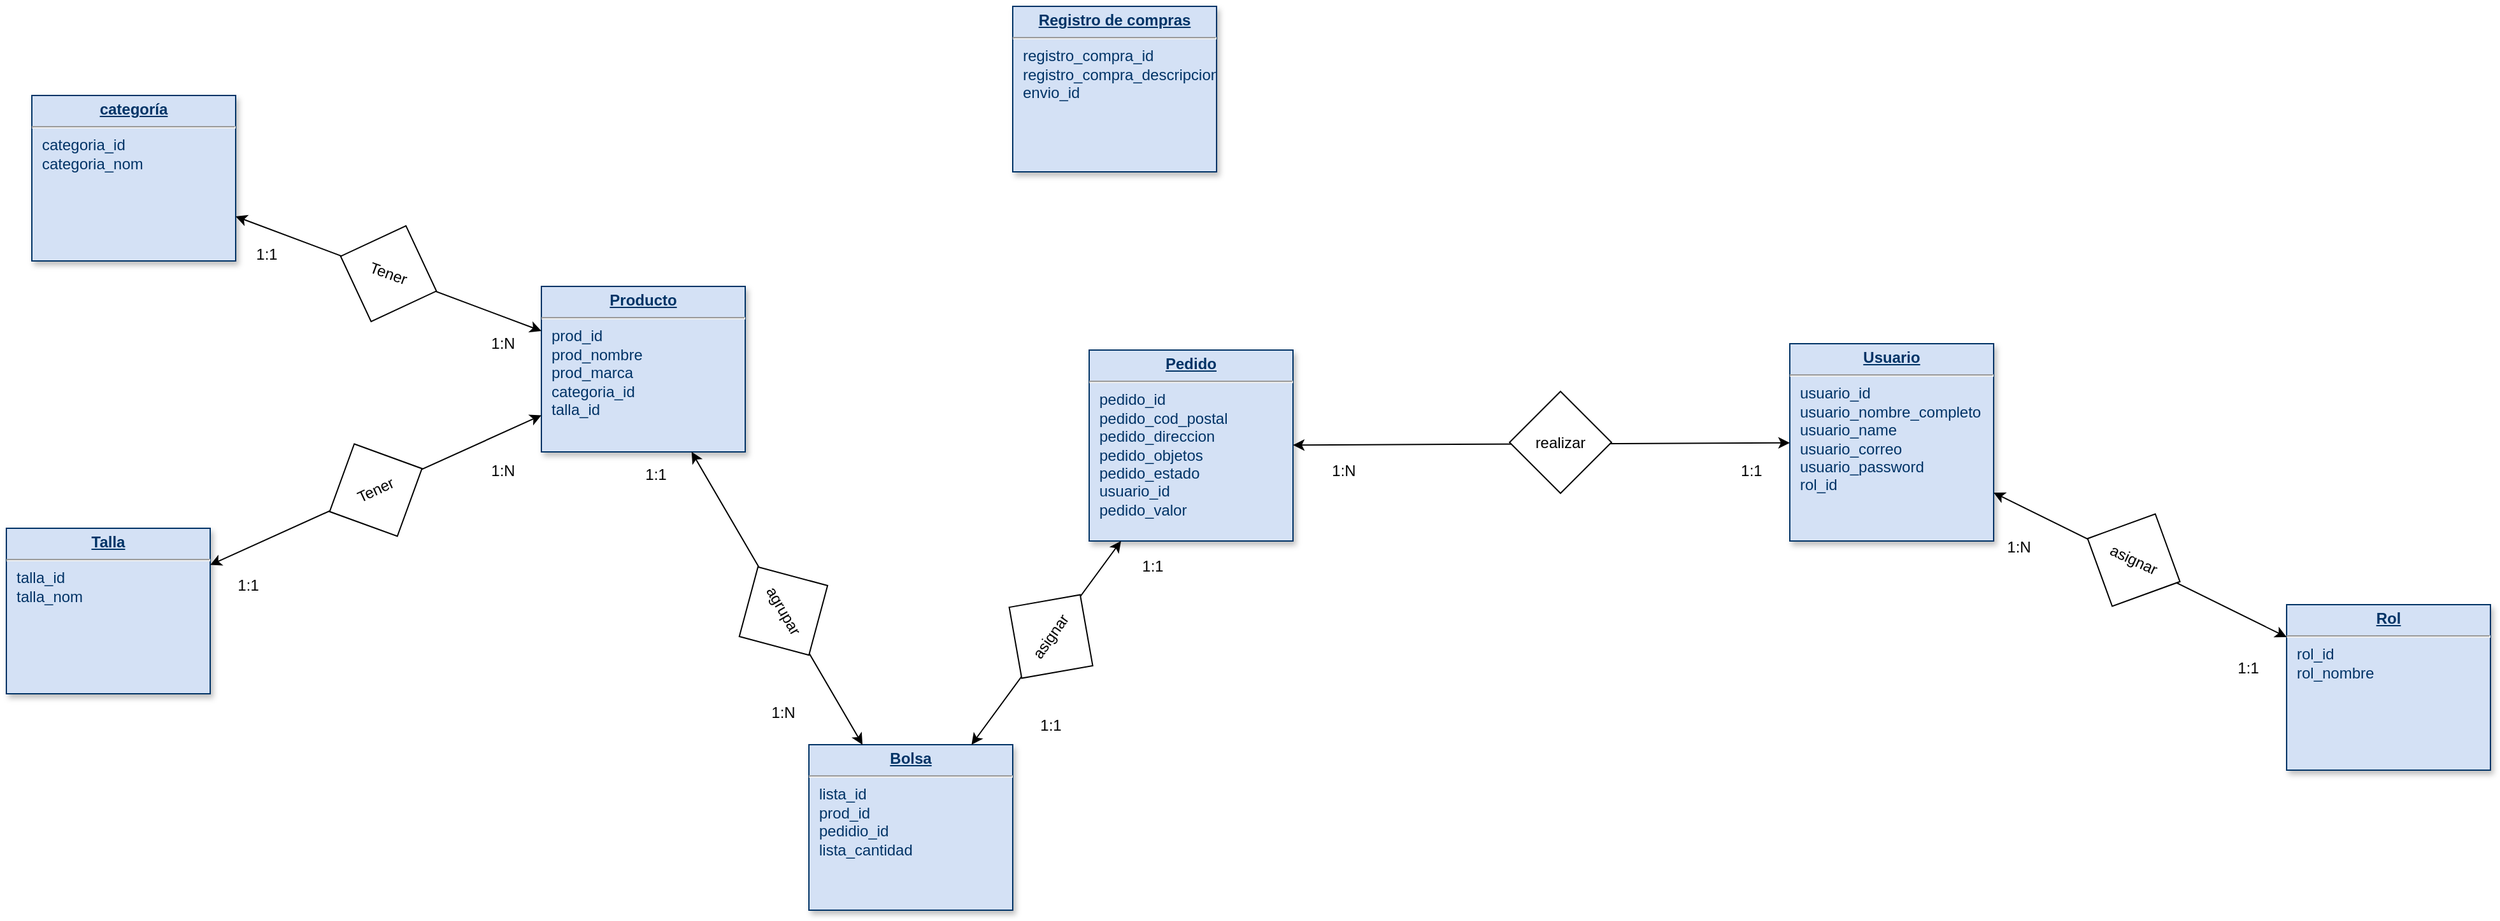 <mxfile version="26.0.16">
  <diagram name="Page-1" id="efa7a0a1-bf9b-a30e-e6df-94a7791c09e9">
    <mxGraphModel dx="4257" dy="1413" grid="1" gridSize="10" guides="1" tooltips="1" connect="1" arrows="1" fold="1" page="1" pageScale="1" pageWidth="826" pageHeight="1169" background="none" math="0" shadow="0">
      <root>
        <mxCell id="0" />
        <mxCell id="1" parent="0" />
        <mxCell id="ykSJxBJexptD3yrWVV40-30" value="&lt;p style=&quot;margin: 0px; margin-top: 4px; text-align: center; text-decoration: underline;&quot;&gt;&lt;b&gt;Producto&lt;/b&gt;&lt;/p&gt;&lt;hr&gt;&lt;p style=&quot;margin: 0px; margin-left: 8px;&quot;&gt;prod_id&lt;/p&gt;&lt;p style=&quot;margin: 0px; margin-left: 8px;&quot;&gt;prod_nombre&lt;/p&gt;&lt;p style=&quot;margin: 0px; margin-left: 8px;&quot;&gt;prod_marca&lt;/p&gt;&lt;p style=&quot;margin: 0px; margin-left: 8px;&quot;&gt;categoria_id&lt;/p&gt;&lt;p style=&quot;margin: 0px; margin-left: 8px;&quot;&gt;talla_id&lt;/p&gt;" style="verticalAlign=top;align=left;overflow=fill;fontSize=12;fontFamily=Helvetica;html=1;strokeColor=#003366;shadow=1;fillColor=#D4E1F5;fontColor=#003366" vertex="1" parent="1">
          <mxGeometry x="-990.0" y="310.0" width="160" height="130" as="geometry" />
        </mxCell>
        <mxCell id="ykSJxBJexptD3yrWVV40-32" value="&lt;p style=&quot;margin: 0px; margin-top: 4px; text-align: center; text-decoration: underline;&quot;&gt;&lt;b&gt;Pedido&lt;/b&gt;&lt;/p&gt;&lt;hr&gt;&lt;p style=&quot;margin: 0px; margin-left: 8px;&quot;&gt;pedido_id&lt;/p&gt;&lt;p style=&quot;margin: 0px; margin-left: 8px;&quot;&gt;pedido_cod_postal&lt;/p&gt;&lt;p style=&quot;margin: 0px; margin-left: 8px;&quot;&gt;pedido_direccion&lt;/p&gt;&lt;p style=&quot;margin: 0px; margin-left: 8px;&quot;&gt;pedido_objetos&lt;/p&gt;&lt;p style=&quot;margin: 0px; margin-left: 8px;&quot;&gt;pedido_estado&lt;/p&gt;&lt;p style=&quot;margin: 0px; margin-left: 8px;&quot;&gt;usuario_id&lt;/p&gt;&lt;p style=&quot;margin: 0px; margin-left: 8px;&quot;&gt;pedido_valor&lt;/p&gt;" style="verticalAlign=top;align=left;overflow=fill;fontSize=12;fontFamily=Helvetica;html=1;strokeColor=#003366;shadow=1;fillColor=#D4E1F5;fontColor=#003366" vertex="1" parent="1">
          <mxGeometry x="-560" y="360" width="160" height="150" as="geometry" />
        </mxCell>
        <mxCell id="ykSJxBJexptD3yrWVV40-33" value="&lt;p style=&quot;margin: 0px; margin-top: 4px; text-align: center; text-decoration: underline;&quot;&gt;&lt;b&gt;Registro de compras&lt;/b&gt;&lt;/p&gt;&lt;hr&gt;&lt;p style=&quot;margin: 0px; margin-left: 8px;&quot;&gt;registro_compra_id&lt;/p&gt;&lt;p style=&quot;margin: 0px; margin-left: 8px;&quot;&gt;&lt;span style=&quot;background-color: transparent; color: light-dark(rgb(0, 51, 102), rgb(161, 205, 249));&quot;&gt;registro_compra&lt;/span&gt;_descripcion&lt;/p&gt;&lt;p style=&quot;margin: 0px; margin-left: 8px;&quot;&gt;envio_id&lt;/p&gt;&lt;p style=&quot;margin: 0px; margin-left: 8px;&quot;&gt;&lt;br&gt;&lt;/p&gt;&lt;p style=&quot;margin: 0px; margin-left: 8px;&quot;&gt;&lt;br&gt;&lt;/p&gt;" style="verticalAlign=top;align=left;overflow=fill;fontSize=12;fontFamily=Helvetica;html=1;strokeColor=#003366;shadow=1;fillColor=#D4E1F5;fontColor=#003366" vertex="1" parent="1">
          <mxGeometry x="-620.0" y="90.0" width="160" height="130" as="geometry" />
        </mxCell>
        <mxCell id="ykSJxBJexptD3yrWVV40-34" value="&lt;p style=&quot;margin: 0px; margin-top: 4px; text-align: center; text-decoration: underline;&quot;&gt;&lt;b&gt;Bolsa&lt;/b&gt;&lt;/p&gt;&lt;hr&gt;&lt;p style=&quot;margin: 0px; margin-left: 8px;&quot;&gt;lista_id&lt;/p&gt;&lt;p style=&quot;margin: 0px; margin-left: 8px;&quot;&gt;prod_id&lt;/p&gt;&lt;p style=&quot;margin: 0px; margin-left: 8px;&quot;&gt;pedidio_id&lt;/p&gt;&lt;p style=&quot;margin: 0px; margin-left: 8px;&quot;&gt;lista_cantidad&lt;/p&gt;" style="verticalAlign=top;align=left;overflow=fill;fontSize=12;fontFamily=Helvetica;html=1;strokeColor=#003366;shadow=1;fillColor=#D4E1F5;fontColor=#003366" vertex="1" parent="1">
          <mxGeometry x="-780.0" y="670.0" width="160" height="130" as="geometry" />
        </mxCell>
        <mxCell id="ykSJxBJexptD3yrWVV40-36" value="&lt;p style=&quot;margin: 0px; margin-top: 4px; text-align: center; text-decoration: underline;&quot;&gt;&lt;b&gt;Usuario&lt;/b&gt;&lt;/p&gt;&lt;hr&gt;&lt;p style=&quot;margin: 0px; margin-left: 8px;&quot;&gt;&lt;span style=&quot;background-color: transparent; color: light-dark(rgb(0, 51, 102), rgb(161, 205, 249));&quot;&gt;usuario_i&lt;/span&gt;d&lt;/p&gt;&lt;p style=&quot;margin: 0px; margin-left: 8px;&quot;&gt;&lt;span style=&quot;background-color: transparent; color: light-dark(rgb(0, 51, 102), rgb(161, 205, 249));&quot;&gt;usuario_&lt;/span&gt;nombre_completo&lt;/p&gt;&lt;p style=&quot;margin: 0px; margin-left: 8px;&quot;&gt;&lt;span style=&quot;background-color: transparent; color: light-dark(rgb(0, 51, 102), rgb(161, 205, 249));&quot;&gt;usuario_name&lt;/span&gt;&lt;/p&gt;&lt;p style=&quot;margin: 0px; margin-left: 8px;&quot;&gt;&lt;span style=&quot;background-color: transparent; color: light-dark(rgb(0, 51, 102), rgb(161, 205, 249));&quot;&gt;usuario_&lt;/span&gt;correo&lt;/p&gt;&lt;p style=&quot;margin: 0px; margin-left: 8px;&quot;&gt;&lt;span style=&quot;background-color: transparent; color: light-dark(rgb(0, 51, 102), rgb(161, 205, 249));&quot;&gt;usuario_&lt;/span&gt;password&lt;/p&gt;&lt;p style=&quot;margin: 0px; margin-left: 8px;&quot;&gt;rol_id&lt;/p&gt;&lt;p style=&quot;margin: 0px; margin-left: 8px;&quot;&gt;&lt;br&gt;&lt;/p&gt;" style="verticalAlign=top;align=left;overflow=fill;fontSize=12;fontFamily=Helvetica;html=1;strokeColor=#003366;shadow=1;fillColor=#D4E1F5;fontColor=#003366" vertex="1" parent="1">
          <mxGeometry x="-10" y="355" width="160" height="155" as="geometry" />
        </mxCell>
        <mxCell id="ykSJxBJexptD3yrWVV40-38" value="&lt;p style=&quot;margin: 0px; margin-top: 4px; text-align: center; text-decoration: underline;&quot;&gt;&lt;b&gt;Rol&lt;/b&gt;&lt;/p&gt;&lt;hr&gt;&lt;p style=&quot;margin: 0px; margin-left: 8px;&quot;&gt;rol_id&lt;/p&gt;&lt;p style=&quot;margin: 0px; margin-left: 8px;&quot;&gt;rol_nombre&lt;/p&gt;" style="verticalAlign=top;align=left;overflow=fill;fontSize=12;fontFamily=Helvetica;html=1;strokeColor=#003366;shadow=1;fillColor=#D4E1F5;fontColor=#003366" vertex="1" parent="1">
          <mxGeometry x="380.0" y="560" width="160" height="130" as="geometry" />
        </mxCell>
        <mxCell id="ykSJxBJexptD3yrWVV40-41" value="&lt;p style=&quot;margin: 0px; margin-top: 4px; text-align: center; text-decoration: underline;&quot;&gt;&lt;b&gt;categoría&lt;/b&gt;&lt;/p&gt;&lt;hr&gt;&lt;p style=&quot;margin: 0px; margin-left: 8px;&quot;&gt;categoria_id&lt;/p&gt;&lt;p style=&quot;margin: 0px; margin-left: 8px;&quot;&gt;categoria_nom&lt;/p&gt;" style="verticalAlign=top;align=left;overflow=fill;fontSize=12;fontFamily=Helvetica;html=1;strokeColor=#003366;shadow=1;fillColor=#D4E1F5;fontColor=#003366" vertex="1" parent="1">
          <mxGeometry x="-1390.0" y="160.0" width="160" height="130" as="geometry" />
        </mxCell>
        <mxCell id="ykSJxBJexptD3yrWVV40-42" value="&lt;p style=&quot;margin: 0px; margin-top: 4px; text-align: center; text-decoration: underline;&quot;&gt;&lt;b&gt;Talla&lt;/b&gt;&lt;/p&gt;&lt;hr&gt;&lt;p style=&quot;margin: 0px; margin-left: 8px;&quot;&gt;talla_id&lt;/p&gt;&lt;p style=&quot;margin: 0px; margin-left: 8px;&quot;&gt;talla_nom&lt;/p&gt;" style="verticalAlign=top;align=left;overflow=fill;fontSize=12;fontFamily=Helvetica;html=1;strokeColor=#003366;shadow=1;fillColor=#D4E1F5;fontColor=#003366" vertex="1" parent="1">
          <mxGeometry x="-1410.0" y="500.0" width="160" height="130" as="geometry" />
        </mxCell>
        <mxCell id="ykSJxBJexptD3yrWVV40-44" value="" style="endArrow=classic;startArrow=classic;html=1;rounded=0;" edge="1" parent="1" source="ykSJxBJexptD3yrWVV40-41" target="ykSJxBJexptD3yrWVV40-30">
          <mxGeometry width="50" height="50" relative="1" as="geometry">
            <mxPoint x="-1110" y="540" as="sourcePoint" />
            <mxPoint x="-1060" y="490" as="targetPoint" />
            <Array as="points">
              <mxPoint x="-1110" y="300" />
            </Array>
          </mxGeometry>
        </mxCell>
        <mxCell id="ykSJxBJexptD3yrWVV40-45" value="" style="endArrow=classic;startArrow=classic;html=1;rounded=0;" edge="1" parent="1" source="ykSJxBJexptD3yrWVV40-30" target="ykSJxBJexptD3yrWVV40-42">
          <mxGeometry width="50" height="50" relative="1" as="geometry">
            <mxPoint x="-1210" y="305" as="sourcePoint" />
            <mxPoint x="-990" y="433" as="targetPoint" />
          </mxGeometry>
        </mxCell>
        <mxCell id="ykSJxBJexptD3yrWVV40-46" value="" style="endArrow=classic;startArrow=classic;html=1;rounded=0;" edge="1" parent="1" source="ykSJxBJexptD3yrWVV40-30" target="ykSJxBJexptD3yrWVV40-34">
          <mxGeometry width="50" height="50" relative="1" as="geometry">
            <mxPoint x="-1300" y="285" as="sourcePoint" />
            <mxPoint x="-990" y="433" as="targetPoint" />
          </mxGeometry>
        </mxCell>
        <mxCell id="ykSJxBJexptD3yrWVV40-47" value="" style="endArrow=classic;startArrow=classic;html=1;rounded=0;" edge="1" parent="1" source="ykSJxBJexptD3yrWVV40-34" target="ykSJxBJexptD3yrWVV40-32">
          <mxGeometry width="50" height="50" relative="1" as="geometry">
            <mxPoint x="-1290" y="295" as="sourcePoint" />
            <mxPoint x="-980" y="443" as="targetPoint" />
          </mxGeometry>
        </mxCell>
        <mxCell id="ykSJxBJexptD3yrWVV40-49" value="" style="endArrow=classic;startArrow=classic;html=1;rounded=0;" edge="1" parent="1" source="ykSJxBJexptD3yrWVV40-36" target="ykSJxBJexptD3yrWVV40-38">
          <mxGeometry width="50" height="50" relative="1" as="geometry">
            <mxPoint x="250" y="380" as="sourcePoint" />
            <mxPoint x="176" y="290" as="targetPoint" />
          </mxGeometry>
        </mxCell>
        <mxCell id="ykSJxBJexptD3yrWVV40-50" value="" style="endArrow=classic;startArrow=classic;html=1;rounded=0;" edge="1" parent="1" source="ykSJxBJexptD3yrWVV40-32" target="ykSJxBJexptD3yrWVV40-36">
          <mxGeometry width="50" height="50" relative="1" as="geometry">
            <mxPoint x="133" y="394" as="sourcePoint" />
            <mxPoint x="263" y="308" as="targetPoint" />
          </mxGeometry>
        </mxCell>
        <mxCell id="ykSJxBJexptD3yrWVV40-52" value="Tener" style="rhombus;whiteSpace=wrap;html=1;rotation=20;" vertex="1" parent="1">
          <mxGeometry x="-1150" y="260" width="80" height="80" as="geometry" />
        </mxCell>
        <mxCell id="ykSJxBJexptD3yrWVV40-53" value="Tener" style="rhombus;whiteSpace=wrap;html=1;rotation=-25;" vertex="1" parent="1">
          <mxGeometry x="-1160" y="430" width="80" height="80" as="geometry" />
        </mxCell>
        <mxCell id="ykSJxBJexptD3yrWVV40-58" value="agrupar" style="rhombus;whiteSpace=wrap;html=1;rotation=60;" vertex="1" parent="1">
          <mxGeometry x="-840" y="525" width="80" height="80" as="geometry" />
        </mxCell>
        <mxCell id="ykSJxBJexptD3yrWVV40-59" value="asignar" style="rhombus;whiteSpace=wrap;html=1;rotation=-55;" vertex="1" parent="1">
          <mxGeometry x="-630" y="545" width="80" height="80" as="geometry" />
        </mxCell>
        <mxCell id="ykSJxBJexptD3yrWVV40-60" value="realizar" style="rhombus;whiteSpace=wrap;html=1;rotation=0;" vertex="1" parent="1">
          <mxGeometry x="-230" y="392.5" width="80" height="80" as="geometry" />
        </mxCell>
        <mxCell id="ykSJxBJexptD3yrWVV40-63" value="asignar" style="rhombus;whiteSpace=wrap;html=1;rotation=25;" vertex="1" parent="1">
          <mxGeometry x="220" y="485" width="80" height="80" as="geometry" />
        </mxCell>
        <mxCell id="ykSJxBJexptD3yrWVV40-64" value="1:N" style="text;html=1;align=center;verticalAlign=middle;whiteSpace=wrap;rounded=0;" vertex="1" parent="1">
          <mxGeometry x="-1050" y="440" width="60" height="30" as="geometry" />
        </mxCell>
        <mxCell id="ykSJxBJexptD3yrWVV40-65" value="1:1" style="text;html=1;align=center;verticalAlign=middle;whiteSpace=wrap;rounded=0;" vertex="1" parent="1">
          <mxGeometry x="-1250" y="530" width="60" height="30" as="geometry" />
        </mxCell>
        <mxCell id="ykSJxBJexptD3yrWVV40-66" value="1:1" style="text;html=1;align=center;verticalAlign=middle;whiteSpace=wrap;rounded=0;" vertex="1" parent="1">
          <mxGeometry x="-1230" y="270" width="49" height="30" as="geometry" />
        </mxCell>
        <mxCell id="ykSJxBJexptD3yrWVV40-67" value="1:N" style="text;html=1;align=center;verticalAlign=middle;whiteSpace=wrap;rounded=0;" vertex="1" parent="1">
          <mxGeometry x="-1050" y="340" width="60" height="30" as="geometry" />
        </mxCell>
        <mxCell id="ykSJxBJexptD3yrWVV40-68" value="1:1" style="text;html=1;align=center;verticalAlign=middle;whiteSpace=wrap;rounded=0;" vertex="1" parent="1">
          <mxGeometry x="-930" y="442.5" width="60" height="30" as="geometry" />
        </mxCell>
        <mxCell id="ykSJxBJexptD3yrWVV40-69" value="1:N" style="text;html=1;align=center;verticalAlign=middle;whiteSpace=wrap;rounded=0;" vertex="1" parent="1">
          <mxGeometry x="-830" y="630" width="60" height="30" as="geometry" />
        </mxCell>
        <mxCell id="ykSJxBJexptD3yrWVV40-70" value="1:1" style="text;html=1;align=center;verticalAlign=middle;whiteSpace=wrap;rounded=0;" vertex="1" parent="1">
          <mxGeometry x="-540" y="515" width="60" height="30" as="geometry" />
        </mxCell>
        <mxCell id="ykSJxBJexptD3yrWVV40-71" value="1:1" style="text;html=1;align=center;verticalAlign=middle;whiteSpace=wrap;rounded=0;" vertex="1" parent="1">
          <mxGeometry x="-620" y="640" width="60" height="30" as="geometry" />
        </mxCell>
        <mxCell id="ykSJxBJexptD3yrWVV40-72" value="1:N" style="text;html=1;align=center;verticalAlign=middle;whiteSpace=wrap;rounded=0;" vertex="1" parent="1">
          <mxGeometry x="-390" y="440" width="60" height="30" as="geometry" />
        </mxCell>
        <mxCell id="ykSJxBJexptD3yrWVV40-73" value="1:1" style="text;html=1;align=center;verticalAlign=middle;whiteSpace=wrap;rounded=0;" vertex="1" parent="1">
          <mxGeometry x="-70" y="440" width="60" height="30" as="geometry" />
        </mxCell>
        <mxCell id="ykSJxBJexptD3yrWVV40-75" value="1:N" style="text;html=1;align=center;verticalAlign=middle;whiteSpace=wrap;rounded=0;" vertex="1" parent="1">
          <mxGeometry x="140" y="500" width="60" height="30" as="geometry" />
        </mxCell>
        <mxCell id="ykSJxBJexptD3yrWVV40-77" value="1:1" style="text;html=1;align=center;verticalAlign=middle;whiteSpace=wrap;rounded=0;" vertex="1" parent="1">
          <mxGeometry x="320" y="595" width="60" height="30" as="geometry" />
        </mxCell>
      </root>
    </mxGraphModel>
  </diagram>
</mxfile>
